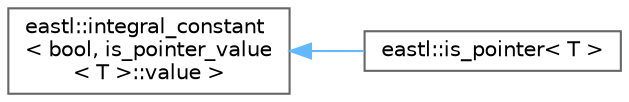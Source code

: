 digraph "类继承关系图"
{
 // LATEX_PDF_SIZE
  bgcolor="transparent";
  edge [fontname=Helvetica,fontsize=10,labelfontname=Helvetica,labelfontsize=10];
  node [fontname=Helvetica,fontsize=10,shape=box,height=0.2,width=0.4];
  rankdir="LR";
  Node0 [id="Node000000",label="eastl::integral_constant\l\< bool, is_pointer_value\l\< T \>::value \>",height=0.2,width=0.4,color="grey40", fillcolor="white", style="filled",URL="$structeastl_1_1integral__constant.html",tooltip=" "];
  Node0 -> Node1 [id="edge784_Node000000_Node000001",dir="back",color="steelblue1",style="solid",tooltip=" "];
  Node1 [id="Node000001",label="eastl::is_pointer\< T \>",height=0.2,width=0.4,color="grey40", fillcolor="white", style="filled",URL="$structeastl_1_1is__pointer.html",tooltip=" "];
}
